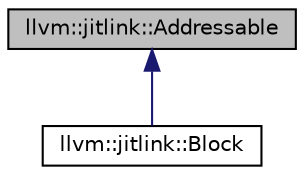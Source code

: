 digraph "llvm::jitlink::Addressable"
{
 // LATEX_PDF_SIZE
  bgcolor="transparent";
  edge [fontname="Helvetica",fontsize="10",labelfontname="Helvetica",labelfontsize="10"];
  node [fontname="Helvetica",fontsize="10",shape=record];
  Node1 [label="llvm::jitlink::Addressable",height=0.2,width=0.4,color="black", fillcolor="grey75", style="filled", fontcolor="black",tooltip="Base class for Addressable entities (externals, absolutes, blocks)."];
  Node1 -> Node2 [dir="back",color="midnightblue",fontsize="10",style="solid",fontname="Helvetica"];
  Node2 [label="llvm::jitlink::Block",height=0.2,width=0.4,color="black",URL="$classllvm_1_1jitlink_1_1Block.html",tooltip="An Addressable with content and edges."];
}
